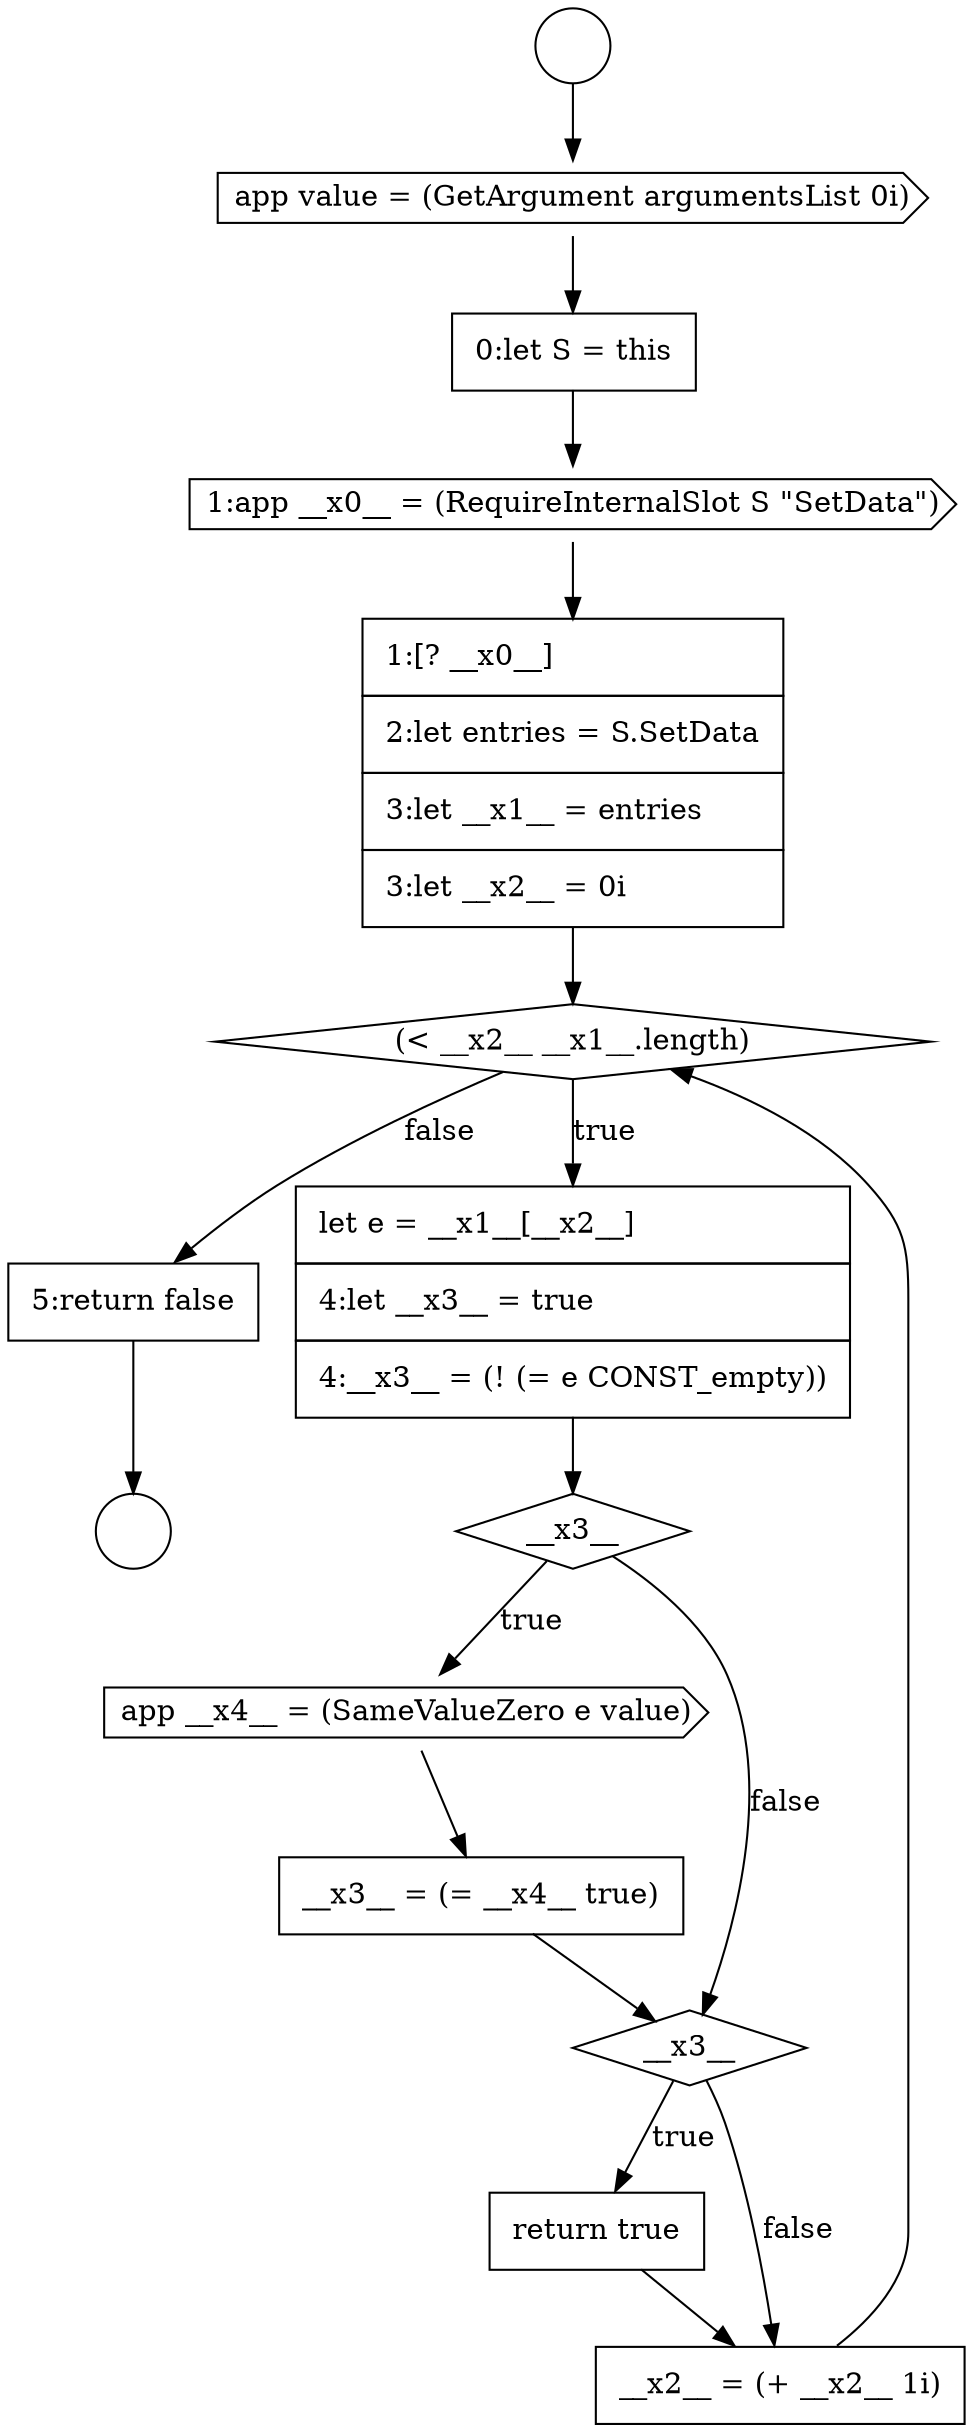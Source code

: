 digraph {
  node17175 [shape=none, margin=0, label=<<font color="black">
    <table border="0" cellborder="1" cellspacing="0" cellpadding="10">
      <tr><td align="left">0:let S = this</td></tr>
    </table>
  </font>> color="black" fillcolor="white" style=filled]
  node17181 [shape=cds, label=<<font color="black">app __x4__ = (SameValueZero e value)</font>> color="black" fillcolor="white" style=filled]
  node17178 [shape=diamond, label=<<font color="black">(&lt; __x2__ __x1__.length)</font>> color="black" fillcolor="white" style=filled]
  node17174 [shape=cds, label=<<font color="black">app value = (GetArgument argumentsList 0i)</font>> color="black" fillcolor="white" style=filled]
  node17186 [shape=none, margin=0, label=<<font color="black">
    <table border="0" cellborder="1" cellspacing="0" cellpadding="10">
      <tr><td align="left">5:return false</td></tr>
    </table>
  </font>> color="black" fillcolor="white" style=filled]
  node17182 [shape=none, margin=0, label=<<font color="black">
    <table border="0" cellborder="1" cellspacing="0" cellpadding="10">
      <tr><td align="left">__x3__ = (= __x4__ true)</td></tr>
    </table>
  </font>> color="black" fillcolor="white" style=filled]
  node17173 [shape=circle label=" " color="black" fillcolor="white" style=filled]
  node17179 [shape=none, margin=0, label=<<font color="black">
    <table border="0" cellborder="1" cellspacing="0" cellpadding="10">
      <tr><td align="left">let e = __x1__[__x2__]</td></tr>
      <tr><td align="left">4:let __x3__ = true</td></tr>
      <tr><td align="left">4:__x3__ = (! (= e CONST_empty))</td></tr>
    </table>
  </font>> color="black" fillcolor="white" style=filled]
  node17183 [shape=diamond, label=<<font color="black">__x3__</font>> color="black" fillcolor="white" style=filled]
  node17176 [shape=cds, label=<<font color="black">1:app __x0__ = (RequireInternalSlot S &quot;SetData&quot;)</font>> color="black" fillcolor="white" style=filled]
  node17184 [shape=none, margin=0, label=<<font color="black">
    <table border="0" cellborder="1" cellspacing="0" cellpadding="10">
      <tr><td align="left">return true</td></tr>
    </table>
  </font>> color="black" fillcolor="white" style=filled]
  node17180 [shape=diamond, label=<<font color="black">__x3__</font>> color="black" fillcolor="white" style=filled]
  node17185 [shape=none, margin=0, label=<<font color="black">
    <table border="0" cellborder="1" cellspacing="0" cellpadding="10">
      <tr><td align="left">__x2__ = (+ __x2__ 1i)</td></tr>
    </table>
  </font>> color="black" fillcolor="white" style=filled]
  node17172 [shape=circle label=" " color="black" fillcolor="white" style=filled]
  node17177 [shape=none, margin=0, label=<<font color="black">
    <table border="0" cellborder="1" cellspacing="0" cellpadding="10">
      <tr><td align="left">1:[? __x0__]</td></tr>
      <tr><td align="left">2:let entries = S.SetData</td></tr>
      <tr><td align="left">3:let __x1__ = entries</td></tr>
      <tr><td align="left">3:let __x2__ = 0i</td></tr>
    </table>
  </font>> color="black" fillcolor="white" style=filled]
  node17172 -> node17174 [ color="black"]
  node17182 -> node17183 [ color="black"]
  node17180 -> node17181 [label=<<font color="black">true</font>> color="black"]
  node17180 -> node17183 [label=<<font color="black">false</font>> color="black"]
  node17178 -> node17179 [label=<<font color="black">true</font>> color="black"]
  node17178 -> node17186 [label=<<font color="black">false</font>> color="black"]
  node17184 -> node17185 [ color="black"]
  node17185 -> node17178 [ color="black"]
  node17176 -> node17177 [ color="black"]
  node17186 -> node17173 [ color="black"]
  node17177 -> node17178 [ color="black"]
  node17175 -> node17176 [ color="black"]
  node17174 -> node17175 [ color="black"]
  node17181 -> node17182 [ color="black"]
  node17183 -> node17184 [label=<<font color="black">true</font>> color="black"]
  node17183 -> node17185 [label=<<font color="black">false</font>> color="black"]
  node17179 -> node17180 [ color="black"]
}
